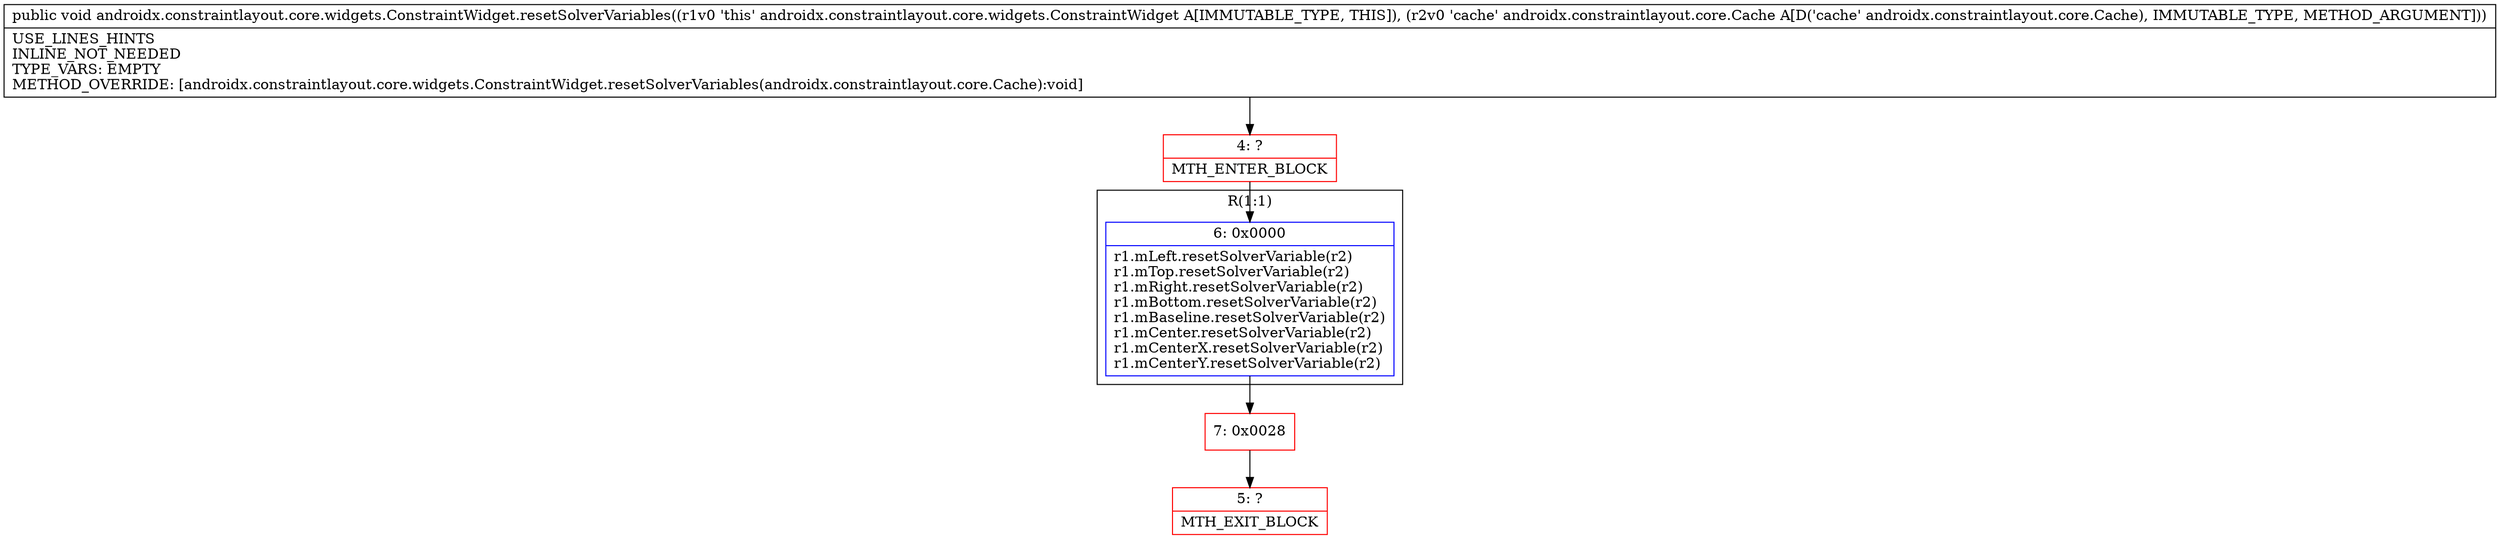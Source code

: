 digraph "CFG forandroidx.constraintlayout.core.widgets.ConstraintWidget.resetSolverVariables(Landroidx\/constraintlayout\/core\/Cache;)V" {
subgraph cluster_Region_611275119 {
label = "R(1:1)";
node [shape=record,color=blue];
Node_6 [shape=record,label="{6\:\ 0x0000|r1.mLeft.resetSolverVariable(r2)\lr1.mTop.resetSolverVariable(r2)\lr1.mRight.resetSolverVariable(r2)\lr1.mBottom.resetSolverVariable(r2)\lr1.mBaseline.resetSolverVariable(r2)\lr1.mCenter.resetSolverVariable(r2)\lr1.mCenterX.resetSolverVariable(r2)\lr1.mCenterY.resetSolverVariable(r2)\l}"];
}
Node_4 [shape=record,color=red,label="{4\:\ ?|MTH_ENTER_BLOCK\l}"];
Node_7 [shape=record,color=red,label="{7\:\ 0x0028}"];
Node_5 [shape=record,color=red,label="{5\:\ ?|MTH_EXIT_BLOCK\l}"];
MethodNode[shape=record,label="{public void androidx.constraintlayout.core.widgets.ConstraintWidget.resetSolverVariables((r1v0 'this' androidx.constraintlayout.core.widgets.ConstraintWidget A[IMMUTABLE_TYPE, THIS]), (r2v0 'cache' androidx.constraintlayout.core.Cache A[D('cache' androidx.constraintlayout.core.Cache), IMMUTABLE_TYPE, METHOD_ARGUMENT]))  | USE_LINES_HINTS\lINLINE_NOT_NEEDED\lTYPE_VARS: EMPTY\lMETHOD_OVERRIDE: [androidx.constraintlayout.core.widgets.ConstraintWidget.resetSolverVariables(androidx.constraintlayout.core.Cache):void]\l}"];
MethodNode -> Node_4;Node_6 -> Node_7;
Node_4 -> Node_6;
Node_7 -> Node_5;
}

